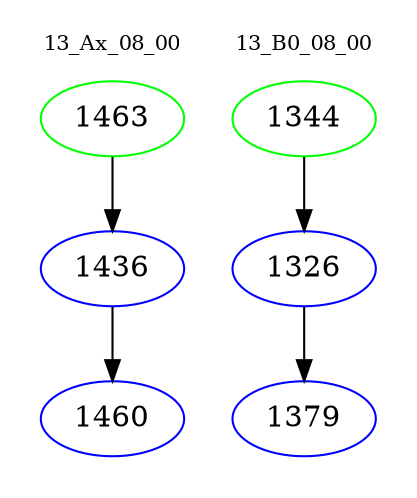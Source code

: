 digraph{
subgraph cluster_0 {
color = white
label = "13_Ax_08_00";
fontsize=10;
T0_1463 [label="1463", color="green"]
T0_1463 -> T0_1436 [color="black"]
T0_1436 [label="1436", color="blue"]
T0_1436 -> T0_1460 [color="black"]
T0_1460 [label="1460", color="blue"]
}
subgraph cluster_1 {
color = white
label = "13_B0_08_00";
fontsize=10;
T1_1344 [label="1344", color="green"]
T1_1344 -> T1_1326 [color="black"]
T1_1326 [label="1326", color="blue"]
T1_1326 -> T1_1379 [color="black"]
T1_1379 [label="1379", color="blue"]
}
}
